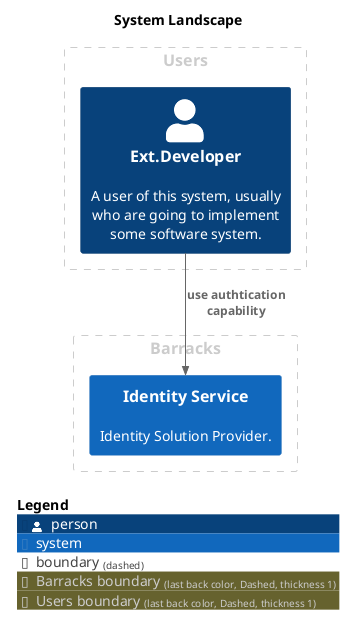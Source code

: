 @startuml
set separator none
title System Landscape

top to bottom direction

!include <C4/C4>
!include <C4/C4_Context>

AddBoundaryTag("Barracks", $borderColor="#cccccc", $fontColor="#cccccc", $borderStyle="Dashed", $borderThickness="1")
Boundary(group_1, "Barracks", $tags="Barracks") {
  System(IdentityService, "Identity Service", $descr="Identity Solution Provider.", $tags="", $link="")
}

AddBoundaryTag("Users", $borderColor="#cccccc", $fontColor="#cccccc", $borderStyle="Dashed", $borderThickness="1")
Boundary(group_2, "Users", $tags="Users") {
  Person(ExtDeveloper, "Ext.Developer", $descr="A user of this system, usually who are going to implement some software system.", $tags="", $link="")
}


Rel(ExtDeveloper, IdentityService, "use authtication capability", $techn="", $tags="", $link="")

SHOW_LEGEND(true)
@enduml
